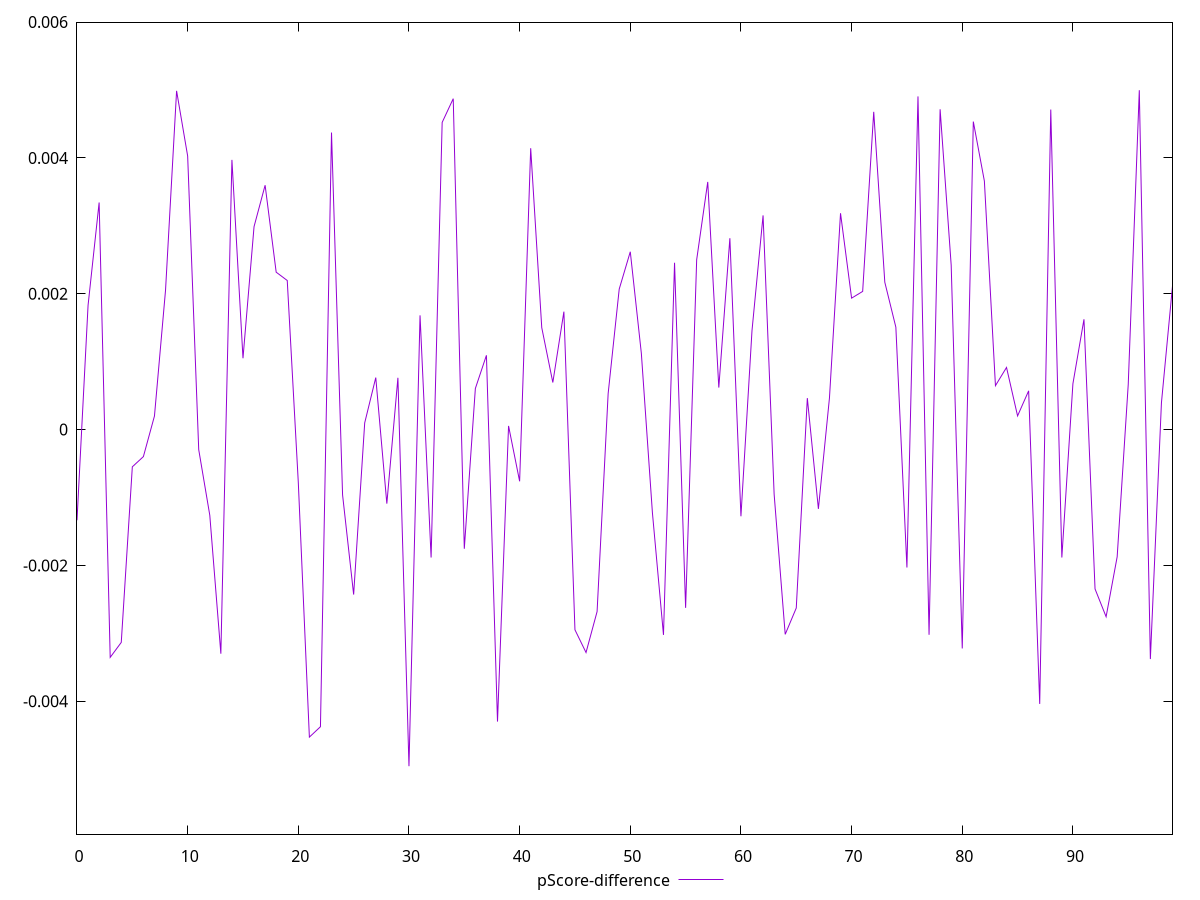 reset

$pScoreDifference <<EOF
0 -0.0013345426135128666
1 0.0018296799662062824
2 0.003343290283795883
3 -0.0033536068413630993
4 -0.003132967181004774
5 -0.0005478585582969209
6 -0.00039744794449847465
7 0.00019988951089555673
8 0.002050260973171625
9 0.004986990349494486
10 0.004027204491279763
11 -0.00029494198231555524
12 -0.0012610884528850112
13 -0.003299471100570016
14 0.003970967575961168
15 0.0010500913506585052
16 0.0029883920474021997
17 0.0035974786142865534
18 0.002317179829987831
19 0.002194769391045348
20 -0.000781275969587783
21 -0.004527205105890469
22 -0.004374350320145595
23 0.004372810024893592
24 -0.0009618096507576415
25 -0.0024286950669953067
26 0.00009872421008677579
27 0.0007655006353819438
28 -0.0010900331085967885
29 0.0007624466964816223
30 -0.004955813130335432
31 0.001681951574552476
32 -0.0018834351655261927
33 0.004522262329904492
34 0.004871773331202376
35 -0.0017546820222066242
36 0.0006054409886128154
37 0.0010932906978406431
38 -0.0042986006445951234
39 0.000053890685042246034
40 -0.0007614268461813289
41 0.004142458639641189
42 0.0015004821915216016
43 0.0006934377560318672
44 0.0017363136150050362
45 -0.002947661312080657
46 -0.0032821622121510987
47 -0.002679542077424879
48 0.0005307053616698809
49 0.002068684381111796
50 0.002618097583346135
51 0.0011228543419422032
52 -0.0012239275140276031
53 -0.0030228053786184594
54 0.0024565274463801967
55 -0.0026242745909081655
56 0.002500868890259522
57 0.003645973499142252
58 0.0006182523552934471
59 0.0028175694825610664
60 -0.001276236197762154
61 0.0014579519196064594
62 0.0031533880124563485
63 -0.000952471421816814
64 -0.0030146812590776395
65 -0.0026267138775872834
66 0.0004631869839760716
67 -0.0011669892375770676
68 0.0004665287161617071
69 0.0031849476551982225
70 0.0019353285817998445
71 0.00203444084762755
72 0.004677888654807227
73 0.0021700886534569697
74 0.0015071825207191303
75 -0.002030592796002449
76 0.004904703405631428
77 -0.003021380961660103
78 0.004715381357466852
79 0.0024204546516638677
80 -0.0032219268218011687
81 0.004534501959579107
82 0.0036585891727059644
83 0.0006465885197025067
84 0.0009148153778817392
85 0.00020126116395535742
86 0.000570762143840553
87 -0.004038745246593166
88 0.004711537986858805
89 -0.0018834351655256376
90 0.0006748183643560668
91 0.0016236213335673322
92 -0.00234600709239588
93 -0.002755340792124049
94 -0.0018728685335002854
95 0.0006638360020579104
96 0.0049962411140783425
97 -0.0033783102233848616
98 0.00039315652099137545
99 0.002112682067123006
EOF

set key outside below
set xrange [0:99]
set yrange [-0.005955813130335432:0.0059962411140783425]
set trange [-0.005955813130335432:0.0059962411140783425]
set terminal svg size 640, 500 enhanced background rgb 'white'
set output "report_00013_2021-02-09T12-04-24.940Z/total-blocking-time/samples/pages+cached/pScore-difference/values.svg"

plot $pScoreDifference title "pScore-difference" with line

reset
